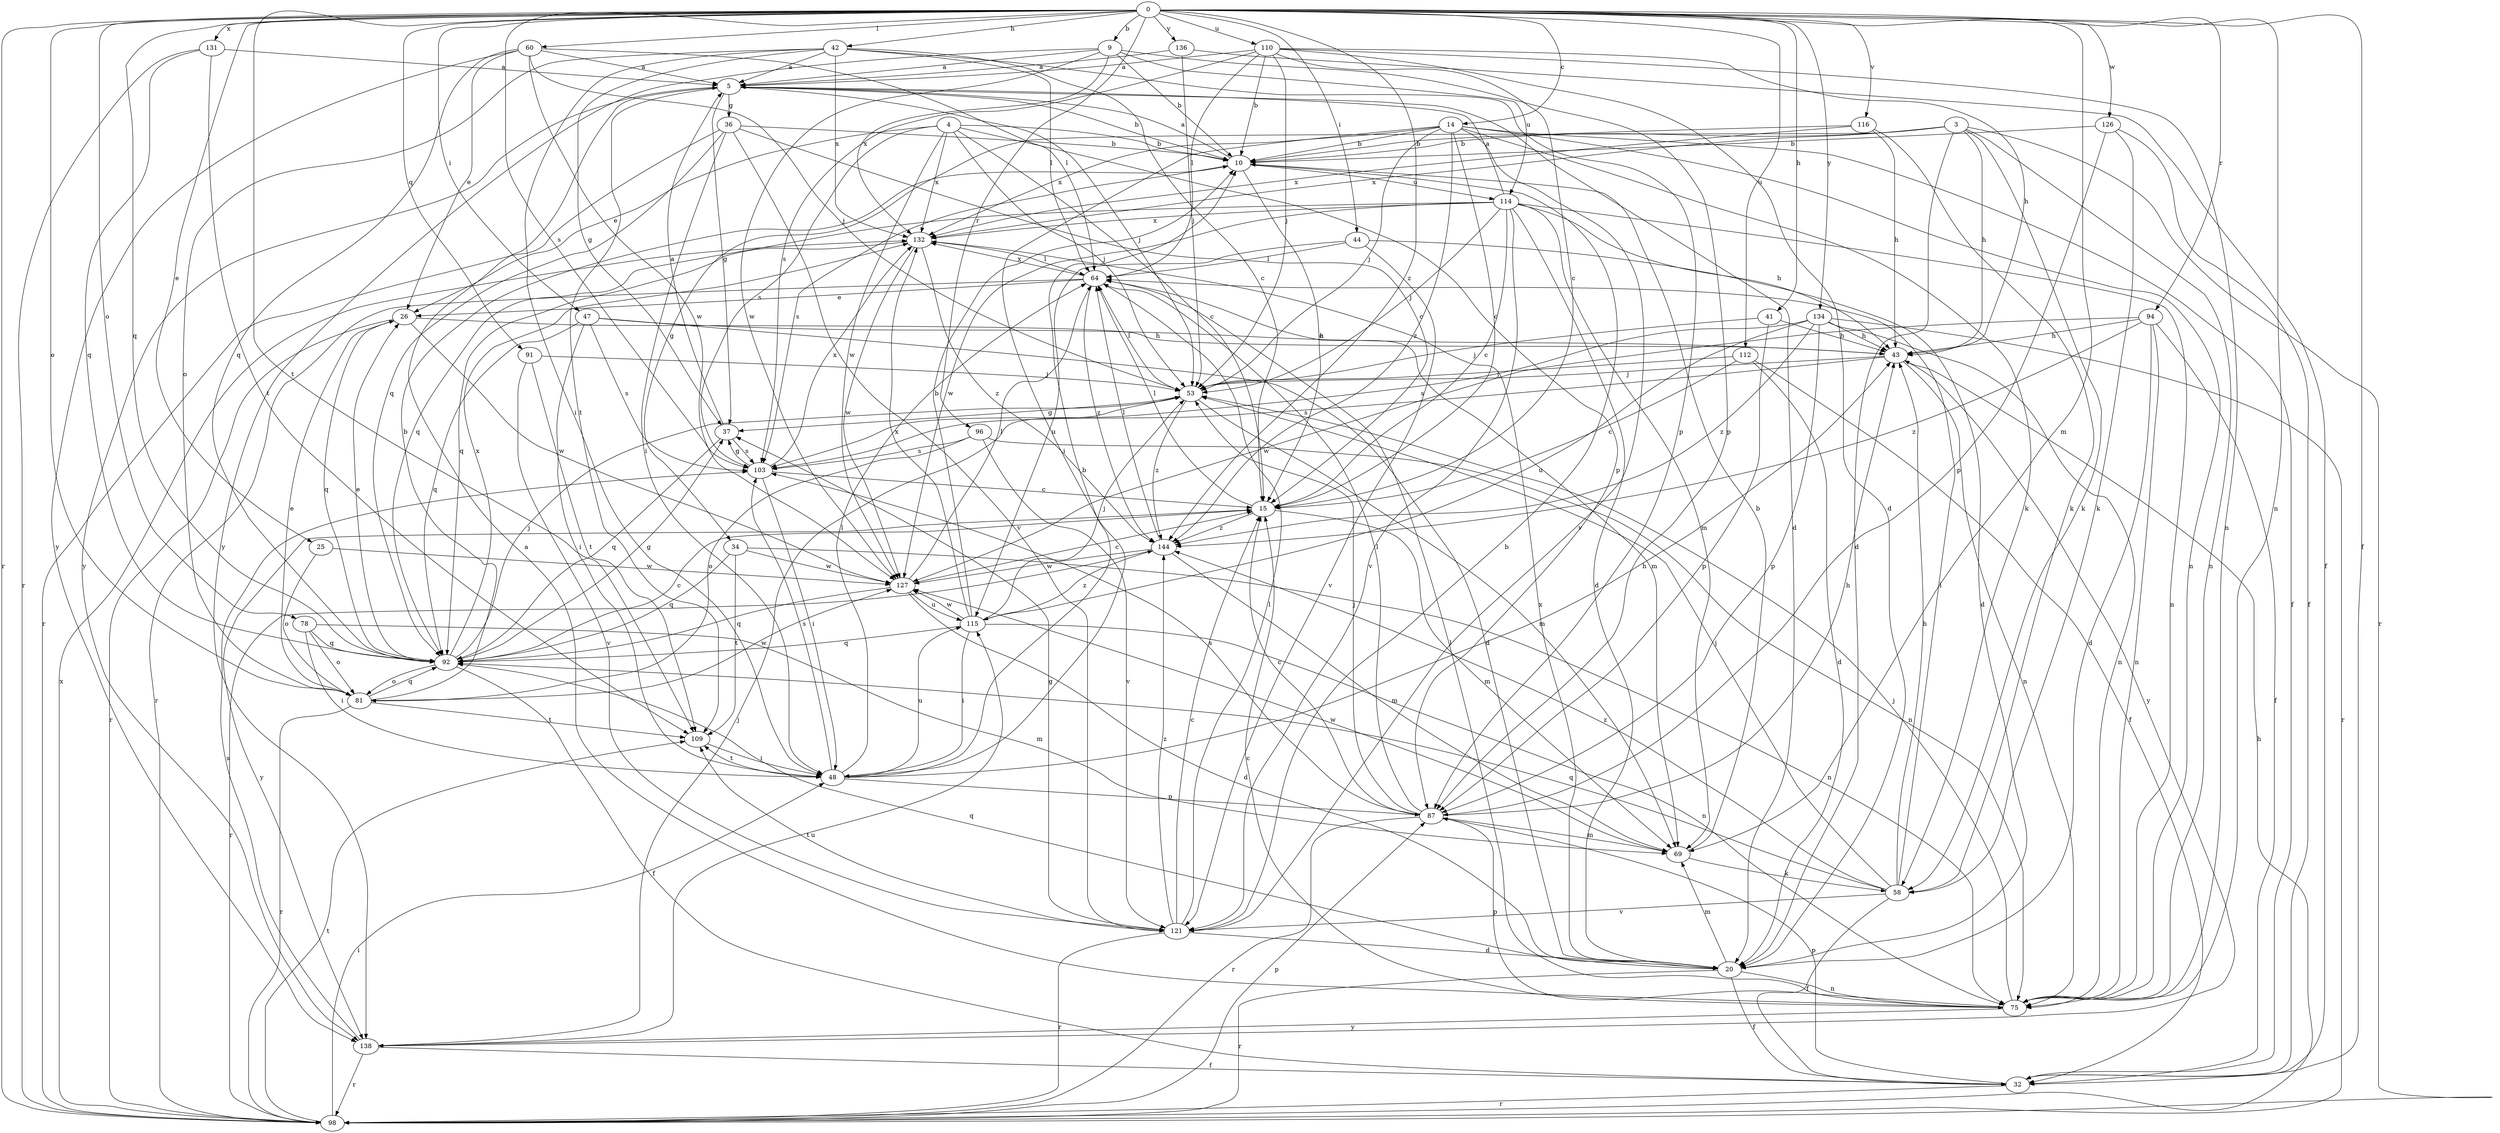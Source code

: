 strict digraph  {
0;
3;
4;
5;
9;
10;
14;
15;
20;
25;
26;
32;
34;
36;
37;
41;
42;
43;
44;
47;
48;
53;
58;
60;
64;
69;
75;
78;
81;
87;
91;
92;
94;
96;
98;
103;
109;
110;
112;
114;
115;
116;
121;
126;
127;
131;
132;
134;
136;
138;
144;
0 -> 9  [label=b];
0 -> 14  [label=c];
0 -> 25  [label=e];
0 -> 32  [label=f];
0 -> 41  [label=h];
0 -> 42  [label=h];
0 -> 44  [label=i];
0 -> 47  [label=i];
0 -> 60  [label=l];
0 -> 69  [label=m];
0 -> 75  [label=n];
0 -> 78  [label=o];
0 -> 81  [label=o];
0 -> 91  [label=q];
0 -> 92  [label=q];
0 -> 94  [label=r];
0 -> 96  [label=r];
0 -> 98  [label=r];
0 -> 103  [label=s];
0 -> 109  [label=t];
0 -> 110  [label=u];
0 -> 112  [label=u];
0 -> 116  [label=v];
0 -> 126  [label=w];
0 -> 131  [label=x];
0 -> 134  [label=y];
0 -> 136  [label=y];
0 -> 144  [label=z];
3 -> 10  [label=b];
3 -> 20  [label=d];
3 -> 34  [label=g];
3 -> 43  [label=h];
3 -> 58  [label=k];
3 -> 75  [label=n];
3 -> 98  [label=r];
3 -> 132  [label=x];
4 -> 10  [label=b];
4 -> 15  [label=c];
4 -> 26  [label=e];
4 -> 53  [label=j];
4 -> 87  [label=p];
4 -> 103  [label=s];
4 -> 127  [label=w];
4 -> 132  [label=x];
5 -> 10  [label=b];
5 -> 20  [label=d];
5 -> 36  [label=g];
5 -> 37  [label=g];
5 -> 53  [label=j];
5 -> 109  [label=t];
5 -> 138  [label=y];
9 -> 5  [label=a];
9 -> 10  [label=b];
9 -> 87  [label=p];
9 -> 114  [label=u];
9 -> 127  [label=w];
9 -> 132  [label=x];
9 -> 138  [label=y];
10 -> 5  [label=a];
10 -> 15  [label=c];
10 -> 103  [label=s];
10 -> 114  [label=u];
14 -> 10  [label=b];
14 -> 15  [label=c];
14 -> 32  [label=f];
14 -> 48  [label=i];
14 -> 53  [label=j];
14 -> 58  [label=k];
14 -> 75  [label=n];
14 -> 121  [label=v];
14 -> 132  [label=x];
14 -> 144  [label=z];
15 -> 64  [label=l];
15 -> 69  [label=m];
15 -> 138  [label=y];
15 -> 144  [label=z];
20 -> 32  [label=f];
20 -> 69  [label=m];
20 -> 75  [label=n];
20 -> 92  [label=q];
20 -> 98  [label=r];
20 -> 132  [label=x];
25 -> 81  [label=o];
25 -> 127  [label=w];
26 -> 43  [label=h];
26 -> 92  [label=q];
26 -> 98  [label=r];
26 -> 127  [label=w];
32 -> 87  [label=p];
32 -> 98  [label=r];
34 -> 75  [label=n];
34 -> 92  [label=q];
34 -> 109  [label=t];
34 -> 127  [label=w];
36 -> 10  [label=b];
36 -> 15  [label=c];
36 -> 48  [label=i];
36 -> 92  [label=q];
36 -> 98  [label=r];
36 -> 121  [label=v];
37 -> 5  [label=a];
37 -> 92  [label=q];
37 -> 103  [label=s];
41 -> 43  [label=h];
41 -> 53  [label=j];
41 -> 87  [label=p];
42 -> 5  [label=a];
42 -> 15  [label=c];
42 -> 37  [label=g];
42 -> 48  [label=i];
42 -> 64  [label=l];
42 -> 81  [label=o];
42 -> 87  [label=p];
42 -> 132  [label=x];
43 -> 53  [label=j];
43 -> 75  [label=n];
43 -> 103  [label=s];
43 -> 138  [label=y];
44 -> 20  [label=d];
44 -> 64  [label=l];
44 -> 115  [label=u];
44 -> 121  [label=v];
47 -> 20  [label=d];
47 -> 43  [label=h];
47 -> 48  [label=i];
47 -> 92  [label=q];
47 -> 103  [label=s];
48 -> 10  [label=b];
48 -> 43  [label=h];
48 -> 64  [label=l];
48 -> 87  [label=p];
48 -> 103  [label=s];
48 -> 109  [label=t];
48 -> 115  [label=u];
53 -> 37  [label=g];
53 -> 64  [label=l];
53 -> 69  [label=m];
53 -> 144  [label=z];
58 -> 32  [label=f];
58 -> 43  [label=h];
58 -> 53  [label=j];
58 -> 64  [label=l];
58 -> 92  [label=q];
58 -> 121  [label=v];
58 -> 144  [label=z];
60 -> 5  [label=a];
60 -> 26  [label=e];
60 -> 53  [label=j];
60 -> 64  [label=l];
60 -> 92  [label=q];
60 -> 127  [label=w];
60 -> 138  [label=y];
64 -> 26  [label=e];
64 -> 69  [label=m];
64 -> 98  [label=r];
64 -> 132  [label=x];
64 -> 144  [label=z];
69 -> 10  [label=b];
69 -> 58  [label=k];
69 -> 127  [label=w];
75 -> 5  [label=a];
75 -> 15  [label=c];
75 -> 53  [label=j];
75 -> 64  [label=l];
75 -> 87  [label=p];
75 -> 138  [label=y];
78 -> 48  [label=i];
78 -> 69  [label=m];
78 -> 81  [label=o];
78 -> 92  [label=q];
81 -> 10  [label=b];
81 -> 26  [label=e];
81 -> 92  [label=q];
81 -> 98  [label=r];
81 -> 109  [label=t];
81 -> 127  [label=w];
87 -> 15  [label=c];
87 -> 43  [label=h];
87 -> 53  [label=j];
87 -> 64  [label=l];
87 -> 69  [label=m];
87 -> 98  [label=r];
87 -> 103  [label=s];
91 -> 53  [label=j];
91 -> 109  [label=t];
91 -> 121  [label=v];
92 -> 15  [label=c];
92 -> 26  [label=e];
92 -> 32  [label=f];
92 -> 37  [label=g];
92 -> 53  [label=j];
92 -> 81  [label=o];
92 -> 132  [label=x];
94 -> 20  [label=d];
94 -> 32  [label=f];
94 -> 43  [label=h];
94 -> 75  [label=n];
94 -> 127  [label=w];
94 -> 144  [label=z];
96 -> 75  [label=n];
96 -> 81  [label=o];
96 -> 103  [label=s];
96 -> 121  [label=v];
98 -> 43  [label=h];
98 -> 48  [label=i];
98 -> 87  [label=p];
98 -> 109  [label=t];
98 -> 132  [label=x];
103 -> 15  [label=c];
103 -> 37  [label=g];
103 -> 48  [label=i];
103 -> 132  [label=x];
109 -> 48  [label=i];
110 -> 5  [label=a];
110 -> 10  [label=b];
110 -> 15  [label=c];
110 -> 20  [label=d];
110 -> 43  [label=h];
110 -> 53  [label=j];
110 -> 64  [label=l];
110 -> 75  [label=n];
110 -> 103  [label=s];
112 -> 15  [label=c];
112 -> 20  [label=d];
112 -> 32  [label=f];
112 -> 53  [label=j];
114 -> 5  [label=a];
114 -> 15  [label=c];
114 -> 20  [label=d];
114 -> 43  [label=h];
114 -> 53  [label=j];
114 -> 69  [label=m];
114 -> 75  [label=n];
114 -> 92  [label=q];
114 -> 121  [label=v];
114 -> 127  [label=w];
114 -> 132  [label=x];
115 -> 10  [label=b];
115 -> 48  [label=i];
115 -> 53  [label=j];
115 -> 75  [label=n];
115 -> 92  [label=q];
115 -> 127  [label=w];
115 -> 132  [label=x];
115 -> 144  [label=z];
116 -> 10  [label=b];
116 -> 43  [label=h];
116 -> 58  [label=k];
116 -> 132  [label=x];
121 -> 10  [label=b];
121 -> 15  [label=c];
121 -> 20  [label=d];
121 -> 37  [label=g];
121 -> 64  [label=l];
121 -> 98  [label=r];
121 -> 109  [label=t];
121 -> 144  [label=z];
126 -> 10  [label=b];
126 -> 32  [label=f];
126 -> 58  [label=k];
126 -> 87  [label=p];
127 -> 15  [label=c];
127 -> 20  [label=d];
127 -> 64  [label=l];
127 -> 92  [label=q];
127 -> 115  [label=u];
131 -> 5  [label=a];
131 -> 92  [label=q];
131 -> 98  [label=r];
131 -> 109  [label=t];
132 -> 64  [label=l];
132 -> 92  [label=q];
132 -> 127  [label=w];
132 -> 144  [label=z];
134 -> 43  [label=h];
134 -> 75  [label=n];
134 -> 87  [label=p];
134 -> 98  [label=r];
134 -> 103  [label=s];
134 -> 115  [label=u];
134 -> 144  [label=z];
136 -> 5  [label=a];
136 -> 32  [label=f];
136 -> 53  [label=j];
138 -> 32  [label=f];
138 -> 53  [label=j];
138 -> 98  [label=r];
138 -> 103  [label=s];
138 -> 115  [label=u];
144 -> 64  [label=l];
144 -> 69  [label=m];
144 -> 98  [label=r];
144 -> 127  [label=w];
}
